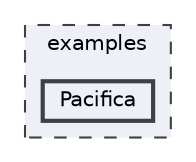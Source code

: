 digraph "/home/runner/work/FastLED/FastLED/examples/Pacifica"
{
 // INTERACTIVE_SVG=YES
 // LATEX_PDF_SIZE
  bgcolor="transparent";
  edge [fontname=Helvetica,fontsize=10,labelfontname=Helvetica,labelfontsize=10];
  node [fontname=Helvetica,fontsize=10,shape=box,height=0.2,width=0.4];
  compound=true
  subgraph clusterdir_d28a4824dc47e487b107a5db32ef43c4 {
    graph [ bgcolor="#edf0f7", pencolor="grey25", label="examples", fontname=Helvetica,fontsize=10 style="filled,dashed", URL="dir_d28a4824dc47e487b107a5db32ef43c4.html",tooltip=""]
  dir_6c462138272298d2e4097d58743c07ce [label="Pacifica", fillcolor="#edf0f7", color="grey25", style="filled,bold", URL="dir_6c462138272298d2e4097d58743c07ce.html",tooltip=""];
  }
}
